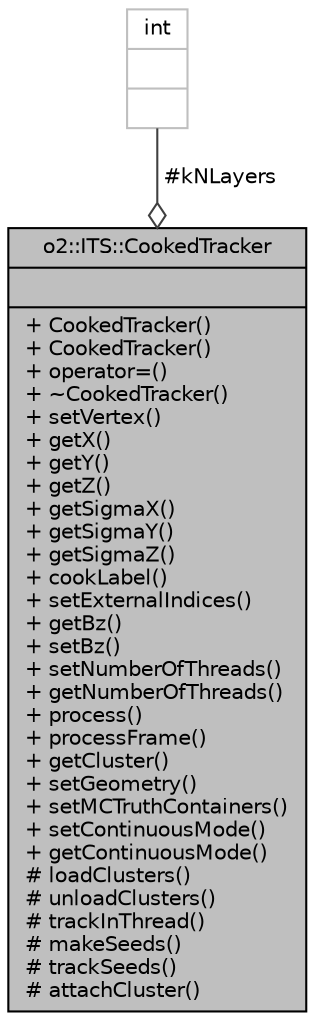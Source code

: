 digraph "o2::ITS::CookedTracker"
{
 // INTERACTIVE_SVG=YES
  bgcolor="transparent";
  edge [fontname="Helvetica",fontsize="10",labelfontname="Helvetica",labelfontsize="10"];
  node [fontname="Helvetica",fontsize="10",shape=record];
  Node1 [label="{o2::ITS::CookedTracker\n||+ CookedTracker()\l+ CookedTracker()\l+ operator=()\l+ ~CookedTracker()\l+ setVertex()\l+ getX()\l+ getY()\l+ getZ()\l+ getSigmaX()\l+ getSigmaY()\l+ getSigmaZ()\l+ cookLabel()\l+ setExternalIndices()\l+ getBz()\l+ setBz()\l+ setNumberOfThreads()\l+ getNumberOfThreads()\l+ process()\l+ processFrame()\l+ getCluster()\l+ setGeometry()\l+ setMCTruthContainers()\l+ setContinuousMode()\l+ getContinuousMode()\l# loadClusters()\l# unloadClusters()\l# trackInThread()\l# makeSeeds()\l# trackSeeds()\l# attachCluster()\l}",height=0.2,width=0.4,color="black", fillcolor="grey75", style="filled" fontcolor="black"];
  Node2 -> Node1 [color="grey25",fontsize="10",style="solid",label=" #kNLayers" ,arrowhead="odiamond",fontname="Helvetica"];
  Node2 [label="{int\n||}",height=0.2,width=0.4,color="grey75"];
}
